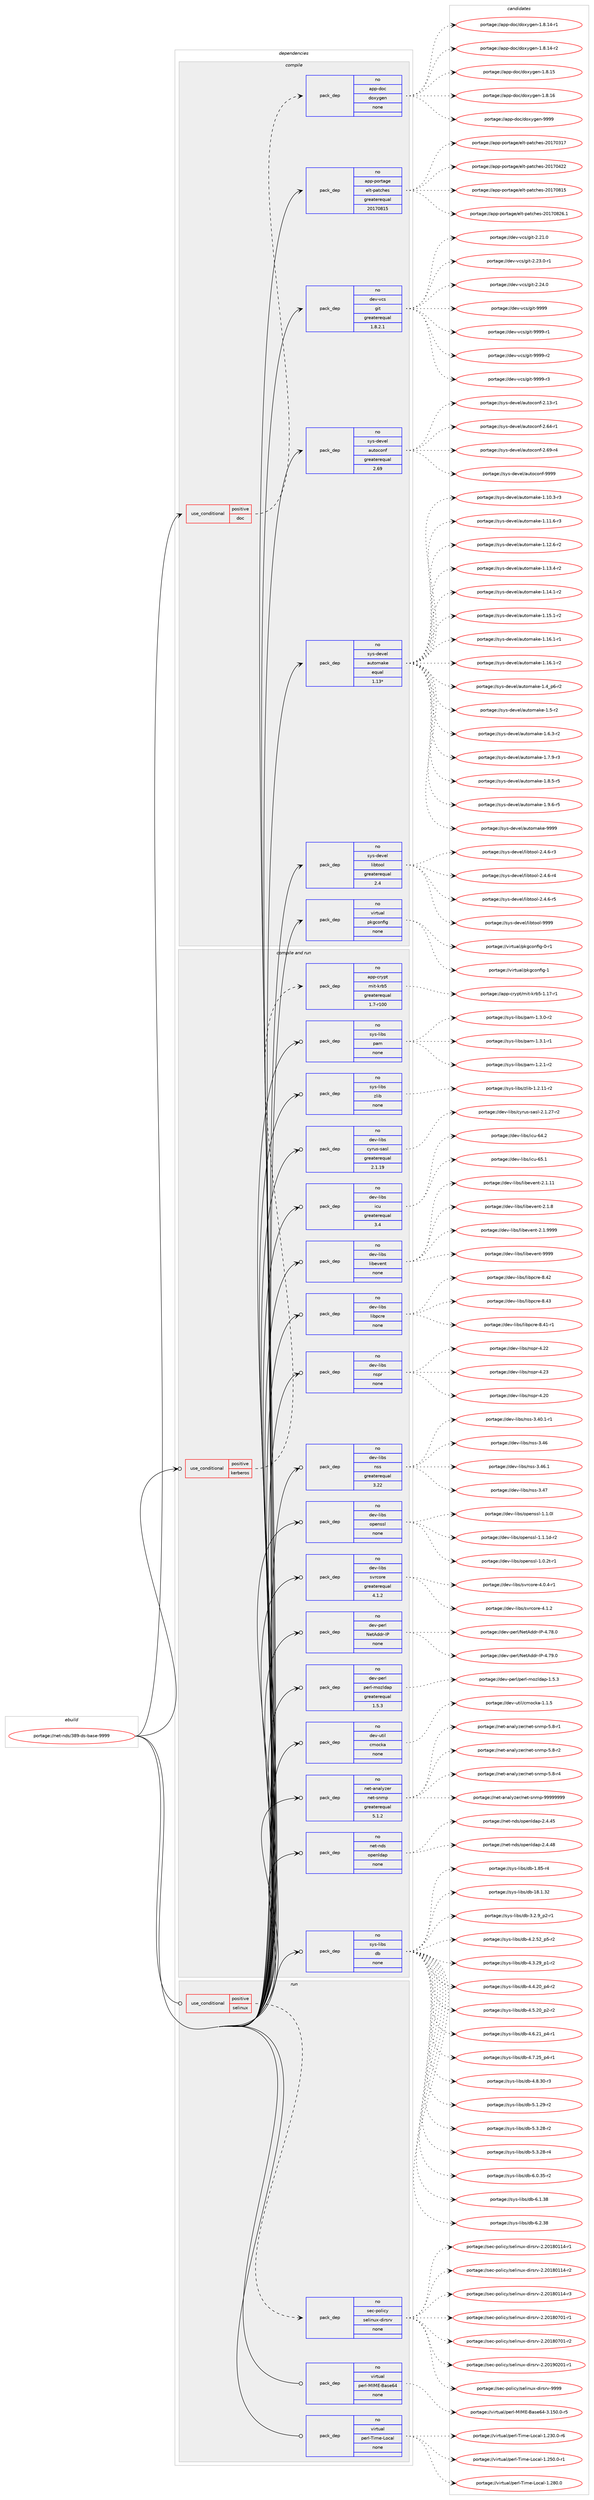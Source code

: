 digraph prolog {

# *************
# Graph options
# *************

newrank=true;
concentrate=true;
compound=true;
graph [rankdir=LR,fontname=Helvetica,fontsize=10,ranksep=1.5];#, ranksep=2.5, nodesep=0.2];
edge  [arrowhead=vee];
node  [fontname=Helvetica,fontsize=10];

# **********
# The ebuild
# **********

subgraph cluster_leftcol {
color=gray;
rank=same;
label=<<i>ebuild</i>>;
id [label="portage://net-nds/389-ds-base-9999", color=red, width=4, href="../net-nds/389-ds-base-9999.svg"];
}

# ****************
# The dependencies
# ****************

subgraph cluster_midcol {
color=gray;
label=<<i>dependencies</i>>;
subgraph cluster_compile {
fillcolor="#eeeeee";
style=filled;
label=<<i>compile</i>>;
subgraph cond92889 {
dependency371502 [label=<<TABLE BORDER="0" CELLBORDER="1" CELLSPACING="0" CELLPADDING="4"><TR><TD ROWSPAN="3" CELLPADDING="10">use_conditional</TD></TR><TR><TD>positive</TD></TR><TR><TD>doc</TD></TR></TABLE>>, shape=none, color=red];
subgraph pack272347 {
dependency371503 [label=<<TABLE BORDER="0" CELLBORDER="1" CELLSPACING="0" CELLPADDING="4" WIDTH="220"><TR><TD ROWSPAN="6" CELLPADDING="30">pack_dep</TD></TR><TR><TD WIDTH="110">no</TD></TR><TR><TD>app-doc</TD></TR><TR><TD>doxygen</TD></TR><TR><TD>none</TD></TR><TR><TD></TD></TR></TABLE>>, shape=none, color=blue];
}
dependency371502:e -> dependency371503:w [weight=20,style="dashed",arrowhead="vee"];
}
id:e -> dependency371502:w [weight=20,style="solid",arrowhead="vee"];
subgraph pack272348 {
dependency371504 [label=<<TABLE BORDER="0" CELLBORDER="1" CELLSPACING="0" CELLPADDING="4" WIDTH="220"><TR><TD ROWSPAN="6" CELLPADDING="30">pack_dep</TD></TR><TR><TD WIDTH="110">no</TD></TR><TR><TD>app-portage</TD></TR><TR><TD>elt-patches</TD></TR><TR><TD>greaterequal</TD></TR><TR><TD>20170815</TD></TR></TABLE>>, shape=none, color=blue];
}
id:e -> dependency371504:w [weight=20,style="solid",arrowhead="vee"];
subgraph pack272349 {
dependency371505 [label=<<TABLE BORDER="0" CELLBORDER="1" CELLSPACING="0" CELLPADDING="4" WIDTH="220"><TR><TD ROWSPAN="6" CELLPADDING="30">pack_dep</TD></TR><TR><TD WIDTH="110">no</TD></TR><TR><TD>dev-vcs</TD></TR><TR><TD>git</TD></TR><TR><TD>greaterequal</TD></TR><TR><TD>1.8.2.1</TD></TR></TABLE>>, shape=none, color=blue];
}
id:e -> dependency371505:w [weight=20,style="solid",arrowhead="vee"];
subgraph pack272350 {
dependency371506 [label=<<TABLE BORDER="0" CELLBORDER="1" CELLSPACING="0" CELLPADDING="4" WIDTH="220"><TR><TD ROWSPAN="6" CELLPADDING="30">pack_dep</TD></TR><TR><TD WIDTH="110">no</TD></TR><TR><TD>sys-devel</TD></TR><TR><TD>autoconf</TD></TR><TR><TD>greaterequal</TD></TR><TR><TD>2.69</TD></TR></TABLE>>, shape=none, color=blue];
}
id:e -> dependency371506:w [weight=20,style="solid",arrowhead="vee"];
subgraph pack272351 {
dependency371507 [label=<<TABLE BORDER="0" CELLBORDER="1" CELLSPACING="0" CELLPADDING="4" WIDTH="220"><TR><TD ROWSPAN="6" CELLPADDING="30">pack_dep</TD></TR><TR><TD WIDTH="110">no</TD></TR><TR><TD>sys-devel</TD></TR><TR><TD>automake</TD></TR><TR><TD>equal</TD></TR><TR><TD>1.13*</TD></TR></TABLE>>, shape=none, color=blue];
}
id:e -> dependency371507:w [weight=20,style="solid",arrowhead="vee"];
subgraph pack272352 {
dependency371508 [label=<<TABLE BORDER="0" CELLBORDER="1" CELLSPACING="0" CELLPADDING="4" WIDTH="220"><TR><TD ROWSPAN="6" CELLPADDING="30">pack_dep</TD></TR><TR><TD WIDTH="110">no</TD></TR><TR><TD>sys-devel</TD></TR><TR><TD>libtool</TD></TR><TR><TD>greaterequal</TD></TR><TR><TD>2.4</TD></TR></TABLE>>, shape=none, color=blue];
}
id:e -> dependency371508:w [weight=20,style="solid",arrowhead="vee"];
subgraph pack272353 {
dependency371509 [label=<<TABLE BORDER="0" CELLBORDER="1" CELLSPACING="0" CELLPADDING="4" WIDTH="220"><TR><TD ROWSPAN="6" CELLPADDING="30">pack_dep</TD></TR><TR><TD WIDTH="110">no</TD></TR><TR><TD>virtual</TD></TR><TR><TD>pkgconfig</TD></TR><TR><TD>none</TD></TR><TR><TD></TD></TR></TABLE>>, shape=none, color=blue];
}
id:e -> dependency371509:w [weight=20,style="solid",arrowhead="vee"];
}
subgraph cluster_compileandrun {
fillcolor="#eeeeee";
style=filled;
label=<<i>compile and run</i>>;
subgraph cond92890 {
dependency371510 [label=<<TABLE BORDER="0" CELLBORDER="1" CELLSPACING="0" CELLPADDING="4"><TR><TD ROWSPAN="3" CELLPADDING="10">use_conditional</TD></TR><TR><TD>positive</TD></TR><TR><TD>kerberos</TD></TR></TABLE>>, shape=none, color=red];
subgraph pack272354 {
dependency371511 [label=<<TABLE BORDER="0" CELLBORDER="1" CELLSPACING="0" CELLPADDING="4" WIDTH="220"><TR><TD ROWSPAN="6" CELLPADDING="30">pack_dep</TD></TR><TR><TD WIDTH="110">no</TD></TR><TR><TD>app-crypt</TD></TR><TR><TD>mit-krb5</TD></TR><TR><TD>greaterequal</TD></TR><TR><TD>1.7-r100</TD></TR></TABLE>>, shape=none, color=blue];
}
dependency371510:e -> dependency371511:w [weight=20,style="dashed",arrowhead="vee"];
}
id:e -> dependency371510:w [weight=20,style="solid",arrowhead="odotvee"];
subgraph pack272355 {
dependency371512 [label=<<TABLE BORDER="0" CELLBORDER="1" CELLSPACING="0" CELLPADDING="4" WIDTH="220"><TR><TD ROWSPAN="6" CELLPADDING="30">pack_dep</TD></TR><TR><TD WIDTH="110">no</TD></TR><TR><TD>dev-libs</TD></TR><TR><TD>cyrus-sasl</TD></TR><TR><TD>greaterequal</TD></TR><TR><TD>2.1.19</TD></TR></TABLE>>, shape=none, color=blue];
}
id:e -> dependency371512:w [weight=20,style="solid",arrowhead="odotvee"];
subgraph pack272356 {
dependency371513 [label=<<TABLE BORDER="0" CELLBORDER="1" CELLSPACING="0" CELLPADDING="4" WIDTH="220"><TR><TD ROWSPAN="6" CELLPADDING="30">pack_dep</TD></TR><TR><TD WIDTH="110">no</TD></TR><TR><TD>dev-libs</TD></TR><TR><TD>icu</TD></TR><TR><TD>greaterequal</TD></TR><TR><TD>3.4</TD></TR></TABLE>>, shape=none, color=blue];
}
id:e -> dependency371513:w [weight=20,style="solid",arrowhead="odotvee"];
subgraph pack272357 {
dependency371514 [label=<<TABLE BORDER="0" CELLBORDER="1" CELLSPACING="0" CELLPADDING="4" WIDTH="220"><TR><TD ROWSPAN="6" CELLPADDING="30">pack_dep</TD></TR><TR><TD WIDTH="110">no</TD></TR><TR><TD>dev-libs</TD></TR><TR><TD>libevent</TD></TR><TR><TD>none</TD></TR><TR><TD></TD></TR></TABLE>>, shape=none, color=blue];
}
id:e -> dependency371514:w [weight=20,style="solid",arrowhead="odotvee"];
subgraph pack272358 {
dependency371515 [label=<<TABLE BORDER="0" CELLBORDER="1" CELLSPACING="0" CELLPADDING="4" WIDTH="220"><TR><TD ROWSPAN="6" CELLPADDING="30">pack_dep</TD></TR><TR><TD WIDTH="110">no</TD></TR><TR><TD>dev-libs</TD></TR><TR><TD>libpcre</TD></TR><TR><TD>none</TD></TR><TR><TD></TD></TR></TABLE>>, shape=none, color=blue];
}
id:e -> dependency371515:w [weight=20,style="solid",arrowhead="odotvee"];
subgraph pack272359 {
dependency371516 [label=<<TABLE BORDER="0" CELLBORDER="1" CELLSPACING="0" CELLPADDING="4" WIDTH="220"><TR><TD ROWSPAN="6" CELLPADDING="30">pack_dep</TD></TR><TR><TD WIDTH="110">no</TD></TR><TR><TD>dev-libs</TD></TR><TR><TD>nspr</TD></TR><TR><TD>none</TD></TR><TR><TD></TD></TR></TABLE>>, shape=none, color=blue];
}
id:e -> dependency371516:w [weight=20,style="solid",arrowhead="odotvee"];
subgraph pack272360 {
dependency371517 [label=<<TABLE BORDER="0" CELLBORDER="1" CELLSPACING="0" CELLPADDING="4" WIDTH="220"><TR><TD ROWSPAN="6" CELLPADDING="30">pack_dep</TD></TR><TR><TD WIDTH="110">no</TD></TR><TR><TD>dev-libs</TD></TR><TR><TD>nss</TD></TR><TR><TD>greaterequal</TD></TR><TR><TD>3.22</TD></TR></TABLE>>, shape=none, color=blue];
}
id:e -> dependency371517:w [weight=20,style="solid",arrowhead="odotvee"];
subgraph pack272361 {
dependency371518 [label=<<TABLE BORDER="0" CELLBORDER="1" CELLSPACING="0" CELLPADDING="4" WIDTH="220"><TR><TD ROWSPAN="6" CELLPADDING="30">pack_dep</TD></TR><TR><TD WIDTH="110">no</TD></TR><TR><TD>dev-libs</TD></TR><TR><TD>openssl</TD></TR><TR><TD>none</TD></TR><TR><TD></TD></TR></TABLE>>, shape=none, color=blue];
}
id:e -> dependency371518:w [weight=20,style="solid",arrowhead="odotvee"];
subgraph pack272362 {
dependency371519 [label=<<TABLE BORDER="0" CELLBORDER="1" CELLSPACING="0" CELLPADDING="4" WIDTH="220"><TR><TD ROWSPAN="6" CELLPADDING="30">pack_dep</TD></TR><TR><TD WIDTH="110">no</TD></TR><TR><TD>dev-libs</TD></TR><TR><TD>svrcore</TD></TR><TR><TD>greaterequal</TD></TR><TR><TD>4.1.2</TD></TR></TABLE>>, shape=none, color=blue];
}
id:e -> dependency371519:w [weight=20,style="solid",arrowhead="odotvee"];
subgraph pack272363 {
dependency371520 [label=<<TABLE BORDER="0" CELLBORDER="1" CELLSPACING="0" CELLPADDING="4" WIDTH="220"><TR><TD ROWSPAN="6" CELLPADDING="30">pack_dep</TD></TR><TR><TD WIDTH="110">no</TD></TR><TR><TD>dev-perl</TD></TR><TR><TD>NetAddr-IP</TD></TR><TR><TD>none</TD></TR><TR><TD></TD></TR></TABLE>>, shape=none, color=blue];
}
id:e -> dependency371520:w [weight=20,style="solid",arrowhead="odotvee"];
subgraph pack272364 {
dependency371521 [label=<<TABLE BORDER="0" CELLBORDER="1" CELLSPACING="0" CELLPADDING="4" WIDTH="220"><TR><TD ROWSPAN="6" CELLPADDING="30">pack_dep</TD></TR><TR><TD WIDTH="110">no</TD></TR><TR><TD>dev-perl</TD></TR><TR><TD>perl-mozldap</TD></TR><TR><TD>greaterequal</TD></TR><TR><TD>1.5.3</TD></TR></TABLE>>, shape=none, color=blue];
}
id:e -> dependency371521:w [weight=20,style="solid",arrowhead="odotvee"];
subgraph pack272365 {
dependency371522 [label=<<TABLE BORDER="0" CELLBORDER="1" CELLSPACING="0" CELLPADDING="4" WIDTH="220"><TR><TD ROWSPAN="6" CELLPADDING="30">pack_dep</TD></TR><TR><TD WIDTH="110">no</TD></TR><TR><TD>dev-util</TD></TR><TR><TD>cmocka</TD></TR><TR><TD>none</TD></TR><TR><TD></TD></TR></TABLE>>, shape=none, color=blue];
}
id:e -> dependency371522:w [weight=20,style="solid",arrowhead="odotvee"];
subgraph pack272366 {
dependency371523 [label=<<TABLE BORDER="0" CELLBORDER="1" CELLSPACING="0" CELLPADDING="4" WIDTH="220"><TR><TD ROWSPAN="6" CELLPADDING="30">pack_dep</TD></TR><TR><TD WIDTH="110">no</TD></TR><TR><TD>net-analyzer</TD></TR><TR><TD>net-snmp</TD></TR><TR><TD>greaterequal</TD></TR><TR><TD>5.1.2</TD></TR></TABLE>>, shape=none, color=blue];
}
id:e -> dependency371523:w [weight=20,style="solid",arrowhead="odotvee"];
subgraph pack272367 {
dependency371524 [label=<<TABLE BORDER="0" CELLBORDER="1" CELLSPACING="0" CELLPADDING="4" WIDTH="220"><TR><TD ROWSPAN="6" CELLPADDING="30">pack_dep</TD></TR><TR><TD WIDTH="110">no</TD></TR><TR><TD>net-nds</TD></TR><TR><TD>openldap</TD></TR><TR><TD>none</TD></TR><TR><TD></TD></TR></TABLE>>, shape=none, color=blue];
}
id:e -> dependency371524:w [weight=20,style="solid",arrowhead="odotvee"];
subgraph pack272368 {
dependency371525 [label=<<TABLE BORDER="0" CELLBORDER="1" CELLSPACING="0" CELLPADDING="4" WIDTH="220"><TR><TD ROWSPAN="6" CELLPADDING="30">pack_dep</TD></TR><TR><TD WIDTH="110">no</TD></TR><TR><TD>sys-libs</TD></TR><TR><TD>db</TD></TR><TR><TD>none</TD></TR><TR><TD></TD></TR></TABLE>>, shape=none, color=blue];
}
id:e -> dependency371525:w [weight=20,style="solid",arrowhead="odotvee"];
subgraph pack272369 {
dependency371526 [label=<<TABLE BORDER="0" CELLBORDER="1" CELLSPACING="0" CELLPADDING="4" WIDTH="220"><TR><TD ROWSPAN="6" CELLPADDING="30">pack_dep</TD></TR><TR><TD WIDTH="110">no</TD></TR><TR><TD>sys-libs</TD></TR><TR><TD>pam</TD></TR><TR><TD>none</TD></TR><TR><TD></TD></TR></TABLE>>, shape=none, color=blue];
}
id:e -> dependency371526:w [weight=20,style="solid",arrowhead="odotvee"];
subgraph pack272370 {
dependency371527 [label=<<TABLE BORDER="0" CELLBORDER="1" CELLSPACING="0" CELLPADDING="4" WIDTH="220"><TR><TD ROWSPAN="6" CELLPADDING="30">pack_dep</TD></TR><TR><TD WIDTH="110">no</TD></TR><TR><TD>sys-libs</TD></TR><TR><TD>zlib</TD></TR><TR><TD>none</TD></TR><TR><TD></TD></TR></TABLE>>, shape=none, color=blue];
}
id:e -> dependency371527:w [weight=20,style="solid",arrowhead="odotvee"];
}
subgraph cluster_run {
fillcolor="#eeeeee";
style=filled;
label=<<i>run</i>>;
subgraph cond92891 {
dependency371528 [label=<<TABLE BORDER="0" CELLBORDER="1" CELLSPACING="0" CELLPADDING="4"><TR><TD ROWSPAN="3" CELLPADDING="10">use_conditional</TD></TR><TR><TD>positive</TD></TR><TR><TD>selinux</TD></TR></TABLE>>, shape=none, color=red];
subgraph pack272371 {
dependency371529 [label=<<TABLE BORDER="0" CELLBORDER="1" CELLSPACING="0" CELLPADDING="4" WIDTH="220"><TR><TD ROWSPAN="6" CELLPADDING="30">pack_dep</TD></TR><TR><TD WIDTH="110">no</TD></TR><TR><TD>sec-policy</TD></TR><TR><TD>selinux-dirsrv</TD></TR><TR><TD>none</TD></TR><TR><TD></TD></TR></TABLE>>, shape=none, color=blue];
}
dependency371528:e -> dependency371529:w [weight=20,style="dashed",arrowhead="vee"];
}
id:e -> dependency371528:w [weight=20,style="solid",arrowhead="odot"];
subgraph pack272372 {
dependency371530 [label=<<TABLE BORDER="0" CELLBORDER="1" CELLSPACING="0" CELLPADDING="4" WIDTH="220"><TR><TD ROWSPAN="6" CELLPADDING="30">pack_dep</TD></TR><TR><TD WIDTH="110">no</TD></TR><TR><TD>virtual</TD></TR><TR><TD>perl-MIME-Base64</TD></TR><TR><TD>none</TD></TR><TR><TD></TD></TR></TABLE>>, shape=none, color=blue];
}
id:e -> dependency371530:w [weight=20,style="solid",arrowhead="odot"];
subgraph pack272373 {
dependency371531 [label=<<TABLE BORDER="0" CELLBORDER="1" CELLSPACING="0" CELLPADDING="4" WIDTH="220"><TR><TD ROWSPAN="6" CELLPADDING="30">pack_dep</TD></TR><TR><TD WIDTH="110">no</TD></TR><TR><TD>virtual</TD></TR><TR><TD>perl-Time-Local</TD></TR><TR><TD>none</TD></TR><TR><TD></TD></TR></TABLE>>, shape=none, color=blue];
}
id:e -> dependency371531:w [weight=20,style="solid",arrowhead="odot"];
}
}

# **************
# The candidates
# **************

subgraph cluster_choices {
rank=same;
color=gray;
label=<<i>candidates</i>>;

subgraph choice272347 {
color=black;
nodesep=1;
choiceportage97112112451001119947100111120121103101110454946564649524511449 [label="portage://app-doc/doxygen-1.8.14-r1", color=red, width=4,href="../app-doc/doxygen-1.8.14-r1.svg"];
choiceportage97112112451001119947100111120121103101110454946564649524511450 [label="portage://app-doc/doxygen-1.8.14-r2", color=red, width=4,href="../app-doc/doxygen-1.8.14-r2.svg"];
choiceportage9711211245100111994710011112012110310111045494656464953 [label="portage://app-doc/doxygen-1.8.15", color=red, width=4,href="../app-doc/doxygen-1.8.15.svg"];
choiceportage9711211245100111994710011112012110310111045494656464954 [label="portage://app-doc/doxygen-1.8.16", color=red, width=4,href="../app-doc/doxygen-1.8.16.svg"];
choiceportage971121124510011199471001111201211031011104557575757 [label="portage://app-doc/doxygen-9999", color=red, width=4,href="../app-doc/doxygen-9999.svg"];
dependency371503:e -> choiceportage97112112451001119947100111120121103101110454946564649524511449:w [style=dotted,weight="100"];
dependency371503:e -> choiceportage97112112451001119947100111120121103101110454946564649524511450:w [style=dotted,weight="100"];
dependency371503:e -> choiceportage9711211245100111994710011112012110310111045494656464953:w [style=dotted,weight="100"];
dependency371503:e -> choiceportage9711211245100111994710011112012110310111045494656464954:w [style=dotted,weight="100"];
dependency371503:e -> choiceportage971121124510011199471001111201211031011104557575757:w [style=dotted,weight="100"];
}
subgraph choice272348 {
color=black;
nodesep=1;
choiceportage97112112451121111141169710310147101108116451129711699104101115455048495548514955 [label="portage://app-portage/elt-patches-20170317", color=red, width=4,href="../app-portage/elt-patches-20170317.svg"];
choiceportage97112112451121111141169710310147101108116451129711699104101115455048495548525050 [label="portage://app-portage/elt-patches-20170422", color=red, width=4,href="../app-portage/elt-patches-20170422.svg"];
choiceportage97112112451121111141169710310147101108116451129711699104101115455048495548564953 [label="portage://app-portage/elt-patches-20170815", color=red, width=4,href="../app-portage/elt-patches-20170815.svg"];
choiceportage971121124511211111411697103101471011081164511297116991041011154550484955485650544649 [label="portage://app-portage/elt-patches-20170826.1", color=red, width=4,href="../app-portage/elt-patches-20170826.1.svg"];
dependency371504:e -> choiceportage97112112451121111141169710310147101108116451129711699104101115455048495548514955:w [style=dotted,weight="100"];
dependency371504:e -> choiceportage97112112451121111141169710310147101108116451129711699104101115455048495548525050:w [style=dotted,weight="100"];
dependency371504:e -> choiceportage97112112451121111141169710310147101108116451129711699104101115455048495548564953:w [style=dotted,weight="100"];
dependency371504:e -> choiceportage971121124511211111411697103101471011081164511297116991041011154550484955485650544649:w [style=dotted,weight="100"];
}
subgraph choice272349 {
color=black;
nodesep=1;
choiceportage10010111845118991154710310511645504650494648 [label="portage://dev-vcs/git-2.21.0", color=red, width=4,href="../dev-vcs/git-2.21.0.svg"];
choiceportage100101118451189911547103105116455046505146484511449 [label="portage://dev-vcs/git-2.23.0-r1", color=red, width=4,href="../dev-vcs/git-2.23.0-r1.svg"];
choiceportage10010111845118991154710310511645504650524648 [label="portage://dev-vcs/git-2.24.0", color=red, width=4,href="../dev-vcs/git-2.24.0.svg"];
choiceportage1001011184511899115471031051164557575757 [label="portage://dev-vcs/git-9999", color=red, width=4,href="../dev-vcs/git-9999.svg"];
choiceportage10010111845118991154710310511645575757574511449 [label="portage://dev-vcs/git-9999-r1", color=red, width=4,href="../dev-vcs/git-9999-r1.svg"];
choiceportage10010111845118991154710310511645575757574511450 [label="portage://dev-vcs/git-9999-r2", color=red, width=4,href="../dev-vcs/git-9999-r2.svg"];
choiceportage10010111845118991154710310511645575757574511451 [label="portage://dev-vcs/git-9999-r3", color=red, width=4,href="../dev-vcs/git-9999-r3.svg"];
dependency371505:e -> choiceportage10010111845118991154710310511645504650494648:w [style=dotted,weight="100"];
dependency371505:e -> choiceportage100101118451189911547103105116455046505146484511449:w [style=dotted,weight="100"];
dependency371505:e -> choiceportage10010111845118991154710310511645504650524648:w [style=dotted,weight="100"];
dependency371505:e -> choiceportage1001011184511899115471031051164557575757:w [style=dotted,weight="100"];
dependency371505:e -> choiceportage10010111845118991154710310511645575757574511449:w [style=dotted,weight="100"];
dependency371505:e -> choiceportage10010111845118991154710310511645575757574511450:w [style=dotted,weight="100"];
dependency371505:e -> choiceportage10010111845118991154710310511645575757574511451:w [style=dotted,weight="100"];
}
subgraph choice272350 {
color=black;
nodesep=1;
choiceportage1151211154510010111810110847971171161119911111010245504649514511449 [label="portage://sys-devel/autoconf-2.13-r1", color=red, width=4,href="../sys-devel/autoconf-2.13-r1.svg"];
choiceportage1151211154510010111810110847971171161119911111010245504654524511449 [label="portage://sys-devel/autoconf-2.64-r1", color=red, width=4,href="../sys-devel/autoconf-2.64-r1.svg"];
choiceportage1151211154510010111810110847971171161119911111010245504654574511452 [label="portage://sys-devel/autoconf-2.69-r4", color=red, width=4,href="../sys-devel/autoconf-2.69-r4.svg"];
choiceportage115121115451001011181011084797117116111991111101024557575757 [label="portage://sys-devel/autoconf-9999", color=red, width=4,href="../sys-devel/autoconf-9999.svg"];
dependency371506:e -> choiceportage1151211154510010111810110847971171161119911111010245504649514511449:w [style=dotted,weight="100"];
dependency371506:e -> choiceportage1151211154510010111810110847971171161119911111010245504654524511449:w [style=dotted,weight="100"];
dependency371506:e -> choiceportage1151211154510010111810110847971171161119911111010245504654574511452:w [style=dotted,weight="100"];
dependency371506:e -> choiceportage115121115451001011181011084797117116111991111101024557575757:w [style=dotted,weight="100"];
}
subgraph choice272351 {
color=black;
nodesep=1;
choiceportage11512111545100101118101108479711711611110997107101454946494846514511451 [label="portage://sys-devel/automake-1.10.3-r3", color=red, width=4,href="../sys-devel/automake-1.10.3-r3.svg"];
choiceportage11512111545100101118101108479711711611110997107101454946494946544511451 [label="portage://sys-devel/automake-1.11.6-r3", color=red, width=4,href="../sys-devel/automake-1.11.6-r3.svg"];
choiceportage11512111545100101118101108479711711611110997107101454946495046544511450 [label="portage://sys-devel/automake-1.12.6-r2", color=red, width=4,href="../sys-devel/automake-1.12.6-r2.svg"];
choiceportage11512111545100101118101108479711711611110997107101454946495146524511450 [label="portage://sys-devel/automake-1.13.4-r2", color=red, width=4,href="../sys-devel/automake-1.13.4-r2.svg"];
choiceportage11512111545100101118101108479711711611110997107101454946495246494511450 [label="portage://sys-devel/automake-1.14.1-r2", color=red, width=4,href="../sys-devel/automake-1.14.1-r2.svg"];
choiceportage11512111545100101118101108479711711611110997107101454946495346494511450 [label="portage://sys-devel/automake-1.15.1-r2", color=red, width=4,href="../sys-devel/automake-1.15.1-r2.svg"];
choiceportage11512111545100101118101108479711711611110997107101454946495446494511449 [label="portage://sys-devel/automake-1.16.1-r1", color=red, width=4,href="../sys-devel/automake-1.16.1-r1.svg"];
choiceportage11512111545100101118101108479711711611110997107101454946495446494511450 [label="portage://sys-devel/automake-1.16.1-r2", color=red, width=4,href="../sys-devel/automake-1.16.1-r2.svg"];
choiceportage115121115451001011181011084797117116111109971071014549465295112544511450 [label="portage://sys-devel/automake-1.4_p6-r2", color=red, width=4,href="../sys-devel/automake-1.4_p6-r2.svg"];
choiceportage11512111545100101118101108479711711611110997107101454946534511450 [label="portage://sys-devel/automake-1.5-r2", color=red, width=4,href="../sys-devel/automake-1.5-r2.svg"];
choiceportage115121115451001011181011084797117116111109971071014549465446514511450 [label="portage://sys-devel/automake-1.6.3-r2", color=red, width=4,href="../sys-devel/automake-1.6.3-r2.svg"];
choiceportage115121115451001011181011084797117116111109971071014549465546574511451 [label="portage://sys-devel/automake-1.7.9-r3", color=red, width=4,href="../sys-devel/automake-1.7.9-r3.svg"];
choiceportage115121115451001011181011084797117116111109971071014549465646534511453 [label="portage://sys-devel/automake-1.8.5-r5", color=red, width=4,href="../sys-devel/automake-1.8.5-r5.svg"];
choiceportage115121115451001011181011084797117116111109971071014549465746544511453 [label="portage://sys-devel/automake-1.9.6-r5", color=red, width=4,href="../sys-devel/automake-1.9.6-r5.svg"];
choiceportage115121115451001011181011084797117116111109971071014557575757 [label="portage://sys-devel/automake-9999", color=red, width=4,href="../sys-devel/automake-9999.svg"];
dependency371507:e -> choiceportage11512111545100101118101108479711711611110997107101454946494846514511451:w [style=dotted,weight="100"];
dependency371507:e -> choiceportage11512111545100101118101108479711711611110997107101454946494946544511451:w [style=dotted,weight="100"];
dependency371507:e -> choiceportage11512111545100101118101108479711711611110997107101454946495046544511450:w [style=dotted,weight="100"];
dependency371507:e -> choiceportage11512111545100101118101108479711711611110997107101454946495146524511450:w [style=dotted,weight="100"];
dependency371507:e -> choiceportage11512111545100101118101108479711711611110997107101454946495246494511450:w [style=dotted,weight="100"];
dependency371507:e -> choiceportage11512111545100101118101108479711711611110997107101454946495346494511450:w [style=dotted,weight="100"];
dependency371507:e -> choiceportage11512111545100101118101108479711711611110997107101454946495446494511449:w [style=dotted,weight="100"];
dependency371507:e -> choiceportage11512111545100101118101108479711711611110997107101454946495446494511450:w [style=dotted,weight="100"];
dependency371507:e -> choiceportage115121115451001011181011084797117116111109971071014549465295112544511450:w [style=dotted,weight="100"];
dependency371507:e -> choiceportage11512111545100101118101108479711711611110997107101454946534511450:w [style=dotted,weight="100"];
dependency371507:e -> choiceportage115121115451001011181011084797117116111109971071014549465446514511450:w [style=dotted,weight="100"];
dependency371507:e -> choiceportage115121115451001011181011084797117116111109971071014549465546574511451:w [style=dotted,weight="100"];
dependency371507:e -> choiceportage115121115451001011181011084797117116111109971071014549465646534511453:w [style=dotted,weight="100"];
dependency371507:e -> choiceportage115121115451001011181011084797117116111109971071014549465746544511453:w [style=dotted,weight="100"];
dependency371507:e -> choiceportage115121115451001011181011084797117116111109971071014557575757:w [style=dotted,weight="100"];
}
subgraph choice272352 {
color=black;
nodesep=1;
choiceportage1151211154510010111810110847108105981161111111084550465246544511451 [label="portage://sys-devel/libtool-2.4.6-r3", color=red, width=4,href="../sys-devel/libtool-2.4.6-r3.svg"];
choiceportage1151211154510010111810110847108105981161111111084550465246544511452 [label="portage://sys-devel/libtool-2.4.6-r4", color=red, width=4,href="../sys-devel/libtool-2.4.6-r4.svg"];
choiceportage1151211154510010111810110847108105981161111111084550465246544511453 [label="portage://sys-devel/libtool-2.4.6-r5", color=red, width=4,href="../sys-devel/libtool-2.4.6-r5.svg"];
choiceportage1151211154510010111810110847108105981161111111084557575757 [label="portage://sys-devel/libtool-9999", color=red, width=4,href="../sys-devel/libtool-9999.svg"];
dependency371508:e -> choiceportage1151211154510010111810110847108105981161111111084550465246544511451:w [style=dotted,weight="100"];
dependency371508:e -> choiceportage1151211154510010111810110847108105981161111111084550465246544511452:w [style=dotted,weight="100"];
dependency371508:e -> choiceportage1151211154510010111810110847108105981161111111084550465246544511453:w [style=dotted,weight="100"];
dependency371508:e -> choiceportage1151211154510010111810110847108105981161111111084557575757:w [style=dotted,weight="100"];
}
subgraph choice272353 {
color=black;
nodesep=1;
choiceportage11810511411611797108471121071039911111010210510345484511449 [label="portage://virtual/pkgconfig-0-r1", color=red, width=4,href="../virtual/pkgconfig-0-r1.svg"];
choiceportage1181051141161179710847112107103991111101021051034549 [label="portage://virtual/pkgconfig-1", color=red, width=4,href="../virtual/pkgconfig-1.svg"];
dependency371509:e -> choiceportage11810511411611797108471121071039911111010210510345484511449:w [style=dotted,weight="100"];
dependency371509:e -> choiceportage1181051141161179710847112107103991111101021051034549:w [style=dotted,weight="100"];
}
subgraph choice272354 {
color=black;
nodesep=1;
choiceportage9711211245991141211121164710910511645107114985345494649554511449 [label="portage://app-crypt/mit-krb5-1.17-r1", color=red, width=4,href="../app-crypt/mit-krb5-1.17-r1.svg"];
dependency371511:e -> choiceportage9711211245991141211121164710910511645107114985345494649554511449:w [style=dotted,weight="100"];
}
subgraph choice272355 {
color=black;
nodesep=1;
choiceportage100101118451081059811547991211141171154511597115108455046494650554511450 [label="portage://dev-libs/cyrus-sasl-2.1.27-r2", color=red, width=4,href="../dev-libs/cyrus-sasl-2.1.27-r2.svg"];
dependency371512:e -> choiceportage100101118451081059811547991211141171154511597115108455046494650554511450:w [style=dotted,weight="100"];
}
subgraph choice272356 {
color=black;
nodesep=1;
choiceportage100101118451081059811547105991174554524650 [label="portage://dev-libs/icu-64.2", color=red, width=4,href="../dev-libs/icu-64.2.svg"];
choiceportage100101118451081059811547105991174554534649 [label="portage://dev-libs/icu-65.1", color=red, width=4,href="../dev-libs/icu-65.1.svg"];
dependency371513:e -> choiceportage100101118451081059811547105991174554524650:w [style=dotted,weight="100"];
dependency371513:e -> choiceportage100101118451081059811547105991174554534649:w [style=dotted,weight="100"];
}
subgraph choice272357 {
color=black;
nodesep=1;
choiceportage1001011184510810598115471081059810111810111011645504649464949 [label="portage://dev-libs/libevent-2.1.11", color=red, width=4,href="../dev-libs/libevent-2.1.11.svg"];
choiceportage10010111845108105981154710810598101118101110116455046494656 [label="portage://dev-libs/libevent-2.1.8", color=red, width=4,href="../dev-libs/libevent-2.1.8.svg"];
choiceportage10010111845108105981154710810598101118101110116455046494657575757 [label="portage://dev-libs/libevent-2.1.9999", color=red, width=4,href="../dev-libs/libevent-2.1.9999.svg"];
choiceportage100101118451081059811547108105981011181011101164557575757 [label="portage://dev-libs/libevent-9999", color=red, width=4,href="../dev-libs/libevent-9999.svg"];
dependency371514:e -> choiceportage1001011184510810598115471081059810111810111011645504649464949:w [style=dotted,weight="100"];
dependency371514:e -> choiceportage10010111845108105981154710810598101118101110116455046494656:w [style=dotted,weight="100"];
dependency371514:e -> choiceportage10010111845108105981154710810598101118101110116455046494657575757:w [style=dotted,weight="100"];
dependency371514:e -> choiceportage100101118451081059811547108105981011181011101164557575757:w [style=dotted,weight="100"];
}
subgraph choice272358 {
color=black;
nodesep=1;
choiceportage100101118451081059811547108105981129911410145564652494511449 [label="portage://dev-libs/libpcre-8.41-r1", color=red, width=4,href="../dev-libs/libpcre-8.41-r1.svg"];
choiceportage10010111845108105981154710810598112991141014556465250 [label="portage://dev-libs/libpcre-8.42", color=red, width=4,href="../dev-libs/libpcre-8.42.svg"];
choiceportage10010111845108105981154710810598112991141014556465251 [label="portage://dev-libs/libpcre-8.43", color=red, width=4,href="../dev-libs/libpcre-8.43.svg"];
dependency371515:e -> choiceportage100101118451081059811547108105981129911410145564652494511449:w [style=dotted,weight="100"];
dependency371515:e -> choiceportage10010111845108105981154710810598112991141014556465250:w [style=dotted,weight="100"];
dependency371515:e -> choiceportage10010111845108105981154710810598112991141014556465251:w [style=dotted,weight="100"];
}
subgraph choice272359 {
color=black;
nodesep=1;
choiceportage1001011184510810598115471101151121144552465048 [label="portage://dev-libs/nspr-4.20", color=red, width=4,href="../dev-libs/nspr-4.20.svg"];
choiceportage1001011184510810598115471101151121144552465050 [label="portage://dev-libs/nspr-4.22", color=red, width=4,href="../dev-libs/nspr-4.22.svg"];
choiceportage1001011184510810598115471101151121144552465051 [label="portage://dev-libs/nspr-4.23", color=red, width=4,href="../dev-libs/nspr-4.23.svg"];
dependency371516:e -> choiceportage1001011184510810598115471101151121144552465048:w [style=dotted,weight="100"];
dependency371516:e -> choiceportage1001011184510810598115471101151121144552465050:w [style=dotted,weight="100"];
dependency371516:e -> choiceportage1001011184510810598115471101151121144552465051:w [style=dotted,weight="100"];
}
subgraph choice272360 {
color=black;
nodesep=1;
choiceportage100101118451081059811547110115115455146524846494511449 [label="portage://dev-libs/nss-3.40.1-r1", color=red, width=4,href="../dev-libs/nss-3.40.1-r1.svg"];
choiceportage1001011184510810598115471101151154551465254 [label="portage://dev-libs/nss-3.46", color=red, width=4,href="../dev-libs/nss-3.46.svg"];
choiceportage10010111845108105981154711011511545514652544649 [label="portage://dev-libs/nss-3.46.1", color=red, width=4,href="../dev-libs/nss-3.46.1.svg"];
choiceportage1001011184510810598115471101151154551465255 [label="portage://dev-libs/nss-3.47", color=red, width=4,href="../dev-libs/nss-3.47.svg"];
dependency371517:e -> choiceportage100101118451081059811547110115115455146524846494511449:w [style=dotted,weight="100"];
dependency371517:e -> choiceportage1001011184510810598115471101151154551465254:w [style=dotted,weight="100"];
dependency371517:e -> choiceportage10010111845108105981154711011511545514652544649:w [style=dotted,weight="100"];
dependency371517:e -> choiceportage1001011184510810598115471101151154551465255:w [style=dotted,weight="100"];
}
subgraph choice272361 {
color=black;
nodesep=1;
choiceportage1001011184510810598115471111121011101151151084549464846501164511449 [label="portage://dev-libs/openssl-1.0.2t-r1", color=red, width=4,href="../dev-libs/openssl-1.0.2t-r1.svg"];
choiceportage100101118451081059811547111112101110115115108454946494648108 [label="portage://dev-libs/openssl-1.1.0l", color=red, width=4,href="../dev-libs/openssl-1.1.0l.svg"];
choiceportage1001011184510810598115471111121011101151151084549464946491004511450 [label="portage://dev-libs/openssl-1.1.1d-r2", color=red, width=4,href="../dev-libs/openssl-1.1.1d-r2.svg"];
dependency371518:e -> choiceportage1001011184510810598115471111121011101151151084549464846501164511449:w [style=dotted,weight="100"];
dependency371518:e -> choiceportage100101118451081059811547111112101110115115108454946494648108:w [style=dotted,weight="100"];
dependency371518:e -> choiceportage1001011184510810598115471111121011101151151084549464946491004511450:w [style=dotted,weight="100"];
}
subgraph choice272362 {
color=black;
nodesep=1;
choiceportage100101118451081059811547115118114991111141014552464846524511449 [label="portage://dev-libs/svrcore-4.0.4-r1", color=red, width=4,href="../dev-libs/svrcore-4.0.4-r1.svg"];
choiceportage10010111845108105981154711511811499111114101455246494650 [label="portage://dev-libs/svrcore-4.1.2", color=red, width=4,href="../dev-libs/svrcore-4.1.2.svg"];
dependency371519:e -> choiceportage100101118451081059811547115118114991111141014552464846524511449:w [style=dotted,weight="100"];
dependency371519:e -> choiceportage10010111845108105981154711511811499111114101455246494650:w [style=dotted,weight="100"];
}
subgraph choice272363 {
color=black;
nodesep=1;
choiceportage1001011184511210111410847781011166510010011445738045524655564648 [label="portage://dev-perl/NetAddr-IP-4.78.0", color=red, width=4,href="../dev-perl/NetAddr-IP-4.78.0.svg"];
choiceportage1001011184511210111410847781011166510010011445738045524655574648 [label="portage://dev-perl/NetAddr-IP-4.79.0", color=red, width=4,href="../dev-perl/NetAddr-IP-4.79.0.svg"];
dependency371520:e -> choiceportage1001011184511210111410847781011166510010011445738045524655564648:w [style=dotted,weight="100"];
dependency371520:e -> choiceportage1001011184511210111410847781011166510010011445738045524655574648:w [style=dotted,weight="100"];
}
subgraph choice272364 {
color=black;
nodesep=1;
choiceportage10010111845112101114108471121011141084510911112210810097112454946534651 [label="portage://dev-perl/perl-mozldap-1.5.3", color=red, width=4,href="../dev-perl/perl-mozldap-1.5.3.svg"];
dependency371521:e -> choiceportage10010111845112101114108471121011141084510911112210810097112454946534651:w [style=dotted,weight="100"];
}
subgraph choice272365 {
color=black;
nodesep=1;
choiceportage1001011184511711610510847991091119910797454946494653 [label="portage://dev-util/cmocka-1.1.5", color=red, width=4,href="../dev-util/cmocka-1.1.5.svg"];
dependency371522:e -> choiceportage1001011184511711610510847991091119910797454946494653:w [style=dotted,weight="100"];
}
subgraph choice272366 {
color=black;
nodesep=1;
choiceportage1101011164597110971081211221011144711010111645115110109112455346564511449 [label="portage://net-analyzer/net-snmp-5.8-r1", color=red, width=4,href="../net-analyzer/net-snmp-5.8-r1.svg"];
choiceportage1101011164597110971081211221011144711010111645115110109112455346564511450 [label="portage://net-analyzer/net-snmp-5.8-r2", color=red, width=4,href="../net-analyzer/net-snmp-5.8-r2.svg"];
choiceportage1101011164597110971081211221011144711010111645115110109112455346564511452 [label="portage://net-analyzer/net-snmp-5.8-r4", color=red, width=4,href="../net-analyzer/net-snmp-5.8-r4.svg"];
choiceportage1101011164597110971081211221011144711010111645115110109112455757575757575757 [label="portage://net-analyzer/net-snmp-99999999", color=red, width=4,href="../net-analyzer/net-snmp-99999999.svg"];
dependency371523:e -> choiceportage1101011164597110971081211221011144711010111645115110109112455346564511449:w [style=dotted,weight="100"];
dependency371523:e -> choiceportage1101011164597110971081211221011144711010111645115110109112455346564511450:w [style=dotted,weight="100"];
dependency371523:e -> choiceportage1101011164597110971081211221011144711010111645115110109112455346564511452:w [style=dotted,weight="100"];
dependency371523:e -> choiceportage1101011164597110971081211221011144711010111645115110109112455757575757575757:w [style=dotted,weight="100"];
}
subgraph choice272367 {
color=black;
nodesep=1;
choiceportage11010111645110100115471111121011101081009711245504652465253 [label="portage://net-nds/openldap-2.4.45", color=red, width=4,href="../net-nds/openldap-2.4.45.svg"];
choiceportage11010111645110100115471111121011101081009711245504652465256 [label="portage://net-nds/openldap-2.4.48", color=red, width=4,href="../net-nds/openldap-2.4.48.svg"];
dependency371524:e -> choiceportage11010111645110100115471111121011101081009711245504652465253:w [style=dotted,weight="100"];
dependency371524:e -> choiceportage11010111645110100115471111121011101081009711245504652465256:w [style=dotted,weight="100"];
}
subgraph choice272368 {
color=black;
nodesep=1;
choiceportage1151211154510810598115471009845494656534511452 [label="portage://sys-libs/db-1.85-r4", color=red, width=4,href="../sys-libs/db-1.85-r4.svg"];
choiceportage115121115451081059811547100984549564649465150 [label="portage://sys-libs/db-18.1.32", color=red, width=4,href="../sys-libs/db-18.1.32.svg"];
choiceportage1151211154510810598115471009845514650465795112504511449 [label="portage://sys-libs/db-3.2.9_p2-r1", color=red, width=4,href="../sys-libs/db-3.2.9_p2-r1.svg"];
choiceportage115121115451081059811547100984552465046535095112534511450 [label="portage://sys-libs/db-4.2.52_p5-r2", color=red, width=4,href="../sys-libs/db-4.2.52_p5-r2.svg"];
choiceportage115121115451081059811547100984552465146505795112494511450 [label="portage://sys-libs/db-4.3.29_p1-r2", color=red, width=4,href="../sys-libs/db-4.3.29_p1-r2.svg"];
choiceportage115121115451081059811547100984552465246504895112524511450 [label="portage://sys-libs/db-4.4.20_p4-r2", color=red, width=4,href="../sys-libs/db-4.4.20_p4-r2.svg"];
choiceportage115121115451081059811547100984552465346504895112504511450 [label="portage://sys-libs/db-4.5.20_p2-r2", color=red, width=4,href="../sys-libs/db-4.5.20_p2-r2.svg"];
choiceportage115121115451081059811547100984552465446504995112524511449 [label="portage://sys-libs/db-4.6.21_p4-r1", color=red, width=4,href="../sys-libs/db-4.6.21_p4-r1.svg"];
choiceportage115121115451081059811547100984552465546505395112524511449 [label="portage://sys-libs/db-4.7.25_p4-r1", color=red, width=4,href="../sys-libs/db-4.7.25_p4-r1.svg"];
choiceportage11512111545108105981154710098455246564651484511451 [label="portage://sys-libs/db-4.8.30-r3", color=red, width=4,href="../sys-libs/db-4.8.30-r3.svg"];
choiceportage11512111545108105981154710098455346494650574511450 [label="portage://sys-libs/db-5.1.29-r2", color=red, width=4,href="../sys-libs/db-5.1.29-r2.svg"];
choiceportage11512111545108105981154710098455346514650564511450 [label="portage://sys-libs/db-5.3.28-r2", color=red, width=4,href="../sys-libs/db-5.3.28-r2.svg"];
choiceportage11512111545108105981154710098455346514650564511452 [label="portage://sys-libs/db-5.3.28-r4", color=red, width=4,href="../sys-libs/db-5.3.28-r4.svg"];
choiceportage11512111545108105981154710098455446484651534511450 [label="portage://sys-libs/db-6.0.35-r2", color=red, width=4,href="../sys-libs/db-6.0.35-r2.svg"];
choiceportage1151211154510810598115471009845544649465156 [label="portage://sys-libs/db-6.1.38", color=red, width=4,href="../sys-libs/db-6.1.38.svg"];
choiceportage1151211154510810598115471009845544650465156 [label="portage://sys-libs/db-6.2.38", color=red, width=4,href="../sys-libs/db-6.2.38.svg"];
dependency371525:e -> choiceportage1151211154510810598115471009845494656534511452:w [style=dotted,weight="100"];
dependency371525:e -> choiceportage115121115451081059811547100984549564649465150:w [style=dotted,weight="100"];
dependency371525:e -> choiceportage1151211154510810598115471009845514650465795112504511449:w [style=dotted,weight="100"];
dependency371525:e -> choiceportage115121115451081059811547100984552465046535095112534511450:w [style=dotted,weight="100"];
dependency371525:e -> choiceportage115121115451081059811547100984552465146505795112494511450:w [style=dotted,weight="100"];
dependency371525:e -> choiceportage115121115451081059811547100984552465246504895112524511450:w [style=dotted,weight="100"];
dependency371525:e -> choiceportage115121115451081059811547100984552465346504895112504511450:w [style=dotted,weight="100"];
dependency371525:e -> choiceportage115121115451081059811547100984552465446504995112524511449:w [style=dotted,weight="100"];
dependency371525:e -> choiceportage115121115451081059811547100984552465546505395112524511449:w [style=dotted,weight="100"];
dependency371525:e -> choiceportage11512111545108105981154710098455246564651484511451:w [style=dotted,weight="100"];
dependency371525:e -> choiceportage11512111545108105981154710098455346494650574511450:w [style=dotted,weight="100"];
dependency371525:e -> choiceportage11512111545108105981154710098455346514650564511450:w [style=dotted,weight="100"];
dependency371525:e -> choiceportage11512111545108105981154710098455346514650564511452:w [style=dotted,weight="100"];
dependency371525:e -> choiceportage11512111545108105981154710098455446484651534511450:w [style=dotted,weight="100"];
dependency371525:e -> choiceportage1151211154510810598115471009845544649465156:w [style=dotted,weight="100"];
dependency371525:e -> choiceportage1151211154510810598115471009845544650465156:w [style=dotted,weight="100"];
}
subgraph choice272369 {
color=black;
nodesep=1;
choiceportage115121115451081059811547112971094549465046494511450 [label="portage://sys-libs/pam-1.2.1-r2", color=red, width=4,href="../sys-libs/pam-1.2.1-r2.svg"];
choiceportage115121115451081059811547112971094549465146484511450 [label="portage://sys-libs/pam-1.3.0-r2", color=red, width=4,href="../sys-libs/pam-1.3.0-r2.svg"];
choiceportage115121115451081059811547112971094549465146494511449 [label="portage://sys-libs/pam-1.3.1-r1", color=red, width=4,href="../sys-libs/pam-1.3.1-r1.svg"];
dependency371526:e -> choiceportage115121115451081059811547112971094549465046494511450:w [style=dotted,weight="100"];
dependency371526:e -> choiceportage115121115451081059811547112971094549465146484511450:w [style=dotted,weight="100"];
dependency371526:e -> choiceportage115121115451081059811547112971094549465146494511449:w [style=dotted,weight="100"];
}
subgraph choice272370 {
color=black;
nodesep=1;
choiceportage11512111545108105981154712210810598454946504649494511450 [label="portage://sys-libs/zlib-1.2.11-r2", color=red, width=4,href="../sys-libs/zlib-1.2.11-r2.svg"];
dependency371527:e -> choiceportage11512111545108105981154712210810598454946504649494511450:w [style=dotted,weight="100"];
}
subgraph choice272371 {
color=black;
nodesep=1;
choiceportage115101994511211110810599121471151011081051101171204510010511411511411845504650484956484949524511449 [label="portage://sec-policy/selinux-dirsrv-2.20180114-r1", color=red, width=4,href="../sec-policy/selinux-dirsrv-2.20180114-r1.svg"];
choiceportage115101994511211110810599121471151011081051101171204510010511411511411845504650484956484949524511450 [label="portage://sec-policy/selinux-dirsrv-2.20180114-r2", color=red, width=4,href="../sec-policy/selinux-dirsrv-2.20180114-r2.svg"];
choiceportage115101994511211110810599121471151011081051101171204510010511411511411845504650484956484949524511451 [label="portage://sec-policy/selinux-dirsrv-2.20180114-r3", color=red, width=4,href="../sec-policy/selinux-dirsrv-2.20180114-r3.svg"];
choiceportage115101994511211110810599121471151011081051101171204510010511411511411845504650484956485548494511449 [label="portage://sec-policy/selinux-dirsrv-2.20180701-r1", color=red, width=4,href="../sec-policy/selinux-dirsrv-2.20180701-r1.svg"];
choiceportage115101994511211110810599121471151011081051101171204510010511411511411845504650484956485548494511450 [label="portage://sec-policy/selinux-dirsrv-2.20180701-r2", color=red, width=4,href="../sec-policy/selinux-dirsrv-2.20180701-r2.svg"];
choiceportage115101994511211110810599121471151011081051101171204510010511411511411845504650484957485048494511449 [label="portage://sec-policy/selinux-dirsrv-2.20190201-r1", color=red, width=4,href="../sec-policy/selinux-dirsrv-2.20190201-r1.svg"];
choiceportage11510199451121111081059912147115101108105110117120451001051141151141184557575757 [label="portage://sec-policy/selinux-dirsrv-9999", color=red, width=4,href="../sec-policy/selinux-dirsrv-9999.svg"];
dependency371529:e -> choiceportage115101994511211110810599121471151011081051101171204510010511411511411845504650484956484949524511449:w [style=dotted,weight="100"];
dependency371529:e -> choiceportage115101994511211110810599121471151011081051101171204510010511411511411845504650484956484949524511450:w [style=dotted,weight="100"];
dependency371529:e -> choiceportage115101994511211110810599121471151011081051101171204510010511411511411845504650484956484949524511451:w [style=dotted,weight="100"];
dependency371529:e -> choiceportage115101994511211110810599121471151011081051101171204510010511411511411845504650484956485548494511449:w [style=dotted,weight="100"];
dependency371529:e -> choiceportage115101994511211110810599121471151011081051101171204510010511411511411845504650484956485548494511450:w [style=dotted,weight="100"];
dependency371529:e -> choiceportage115101994511211110810599121471151011081051101171204510010511411511411845504650484957485048494511449:w [style=dotted,weight="100"];
dependency371529:e -> choiceportage11510199451121111081059912147115101108105110117120451001051141151141184557575757:w [style=dotted,weight="100"];
}
subgraph choice272372 {
color=black;
nodesep=1;
choiceportage11810511411611797108471121011141084577737769456697115101545245514649534846484511453 [label="portage://virtual/perl-MIME-Base64-3.150.0-r5", color=red, width=4,href="../virtual/perl-MIME-Base64-3.150.0-r5.svg"];
dependency371530:e -> choiceportage11810511411611797108471121011141084577737769456697115101545245514649534846484511453:w [style=dotted,weight="100"];
}
subgraph choice272373 {
color=black;
nodesep=1;
choiceportage118105114116117971084711210111410845841051091014576111999710845494650514846484511454 [label="portage://virtual/perl-Time-Local-1.230.0-r6", color=red, width=4,href="../virtual/perl-Time-Local-1.230.0-r6.svg"];
choiceportage118105114116117971084711210111410845841051091014576111999710845494650534846484511449 [label="portage://virtual/perl-Time-Local-1.250.0-r1", color=red, width=4,href="../virtual/perl-Time-Local-1.250.0-r1.svg"];
choiceportage11810511411611797108471121011141084584105109101457611199971084549465056484648 [label="portage://virtual/perl-Time-Local-1.280.0", color=red, width=4,href="../virtual/perl-Time-Local-1.280.0.svg"];
dependency371531:e -> choiceportage118105114116117971084711210111410845841051091014576111999710845494650514846484511454:w [style=dotted,weight="100"];
dependency371531:e -> choiceportage118105114116117971084711210111410845841051091014576111999710845494650534846484511449:w [style=dotted,weight="100"];
dependency371531:e -> choiceportage11810511411611797108471121011141084584105109101457611199971084549465056484648:w [style=dotted,weight="100"];
}
}

}
